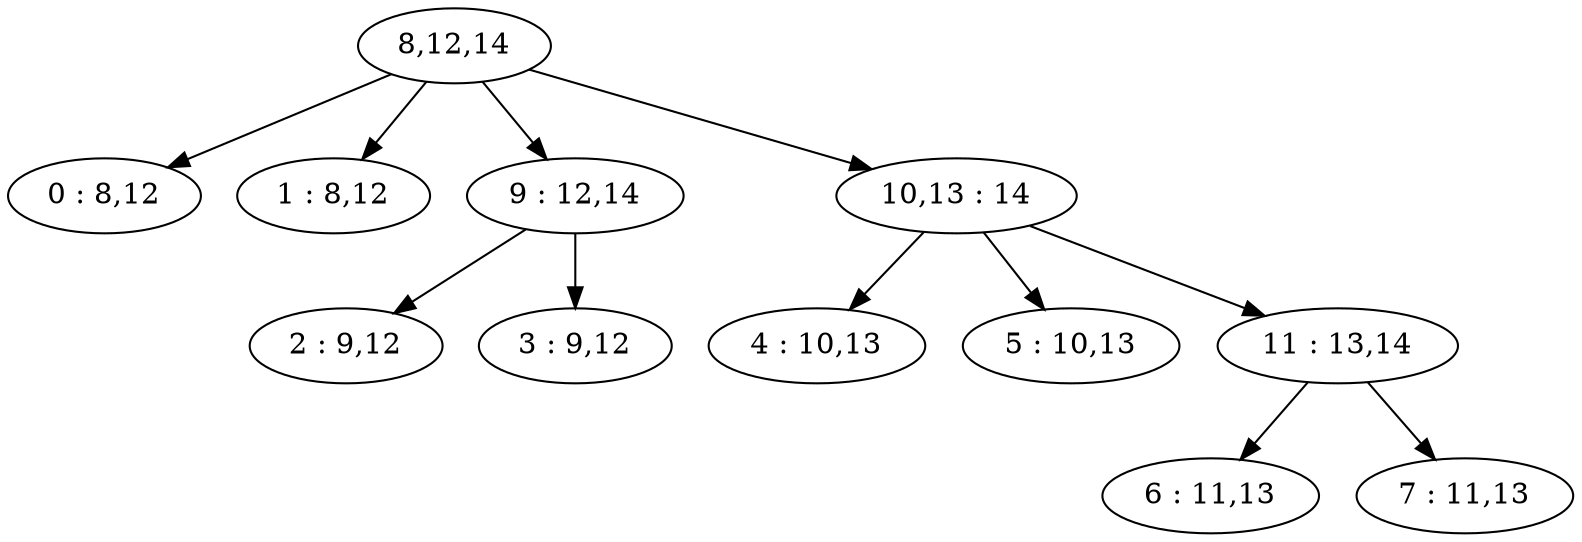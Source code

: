 digraph G{
0[label="8,12,14"];
0->1
1[label="0 : 8,12"];
0->2
2[label="1 : 8,12"];
0->3
3[label="9 : 12,14"];
3->4
4[label="2 : 9,12"];
3->5
5[label="3 : 9,12"];
0->6
6[label="10,13 : 14"];
6->7
7[label="4 : 10,13"];
6->8
8[label="5 : 10,13"];
6->9
9[label="11 : 13,14"];
9->10
10[label="6 : 11,13"];
9->11
11[label="7 : 11,13"];
}
